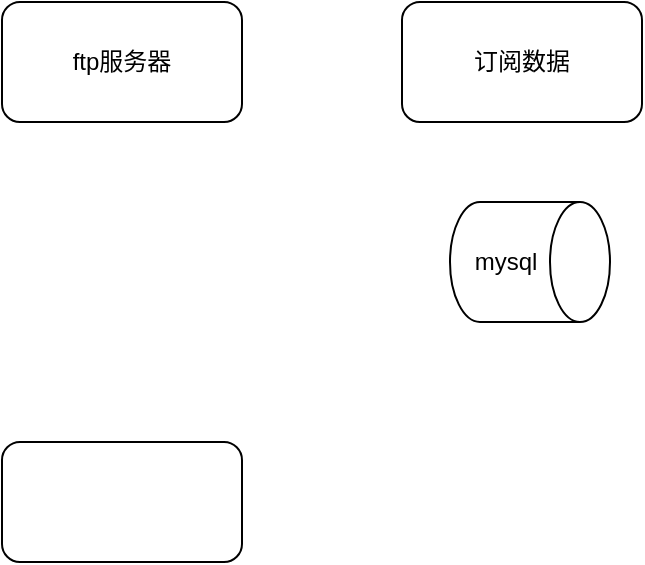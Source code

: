 <mxfile version="22.1.5" type="github">
  <diagram name="第 1 页" id="nDJeiQn_vbXoL-LKO_qn">
    <mxGraphModel dx="950" dy="619" grid="1" gridSize="10" guides="1" tooltips="1" connect="1" arrows="1" fold="1" page="1" pageScale="1" pageWidth="827" pageHeight="1169" math="0" shadow="0">
      <root>
        <mxCell id="0" />
        <mxCell id="1" parent="0" />
        <mxCell id="Jhgf9c-tjNfLPKI3-h3G-1" value="" style="rounded=1;whiteSpace=wrap;html=1;" parent="1" vertex="1">
          <mxGeometry x="190" y="410" width="120" height="60" as="geometry" />
        </mxCell>
        <mxCell id="QZAkLel1-v3yUueqWGMr-1" value="ftp服务器" style="rounded=1;whiteSpace=wrap;html=1;" vertex="1" parent="1">
          <mxGeometry x="190" y="190" width="120" height="60" as="geometry" />
        </mxCell>
        <mxCell id="QZAkLel1-v3yUueqWGMr-5" value="订阅数据" style="rounded=1;whiteSpace=wrap;html=1;" vertex="1" parent="1">
          <mxGeometry x="390" y="190" width="120" height="60" as="geometry" />
        </mxCell>
        <mxCell id="QZAkLel1-v3yUueqWGMr-6" value="mysql" style="shape=cylinder3;whiteSpace=wrap;html=1;boundedLbl=1;backgroundOutline=1;size=15;direction=south;" vertex="1" parent="1">
          <mxGeometry x="414" y="290" width="80" height="60" as="geometry" />
        </mxCell>
      </root>
    </mxGraphModel>
  </diagram>
</mxfile>
